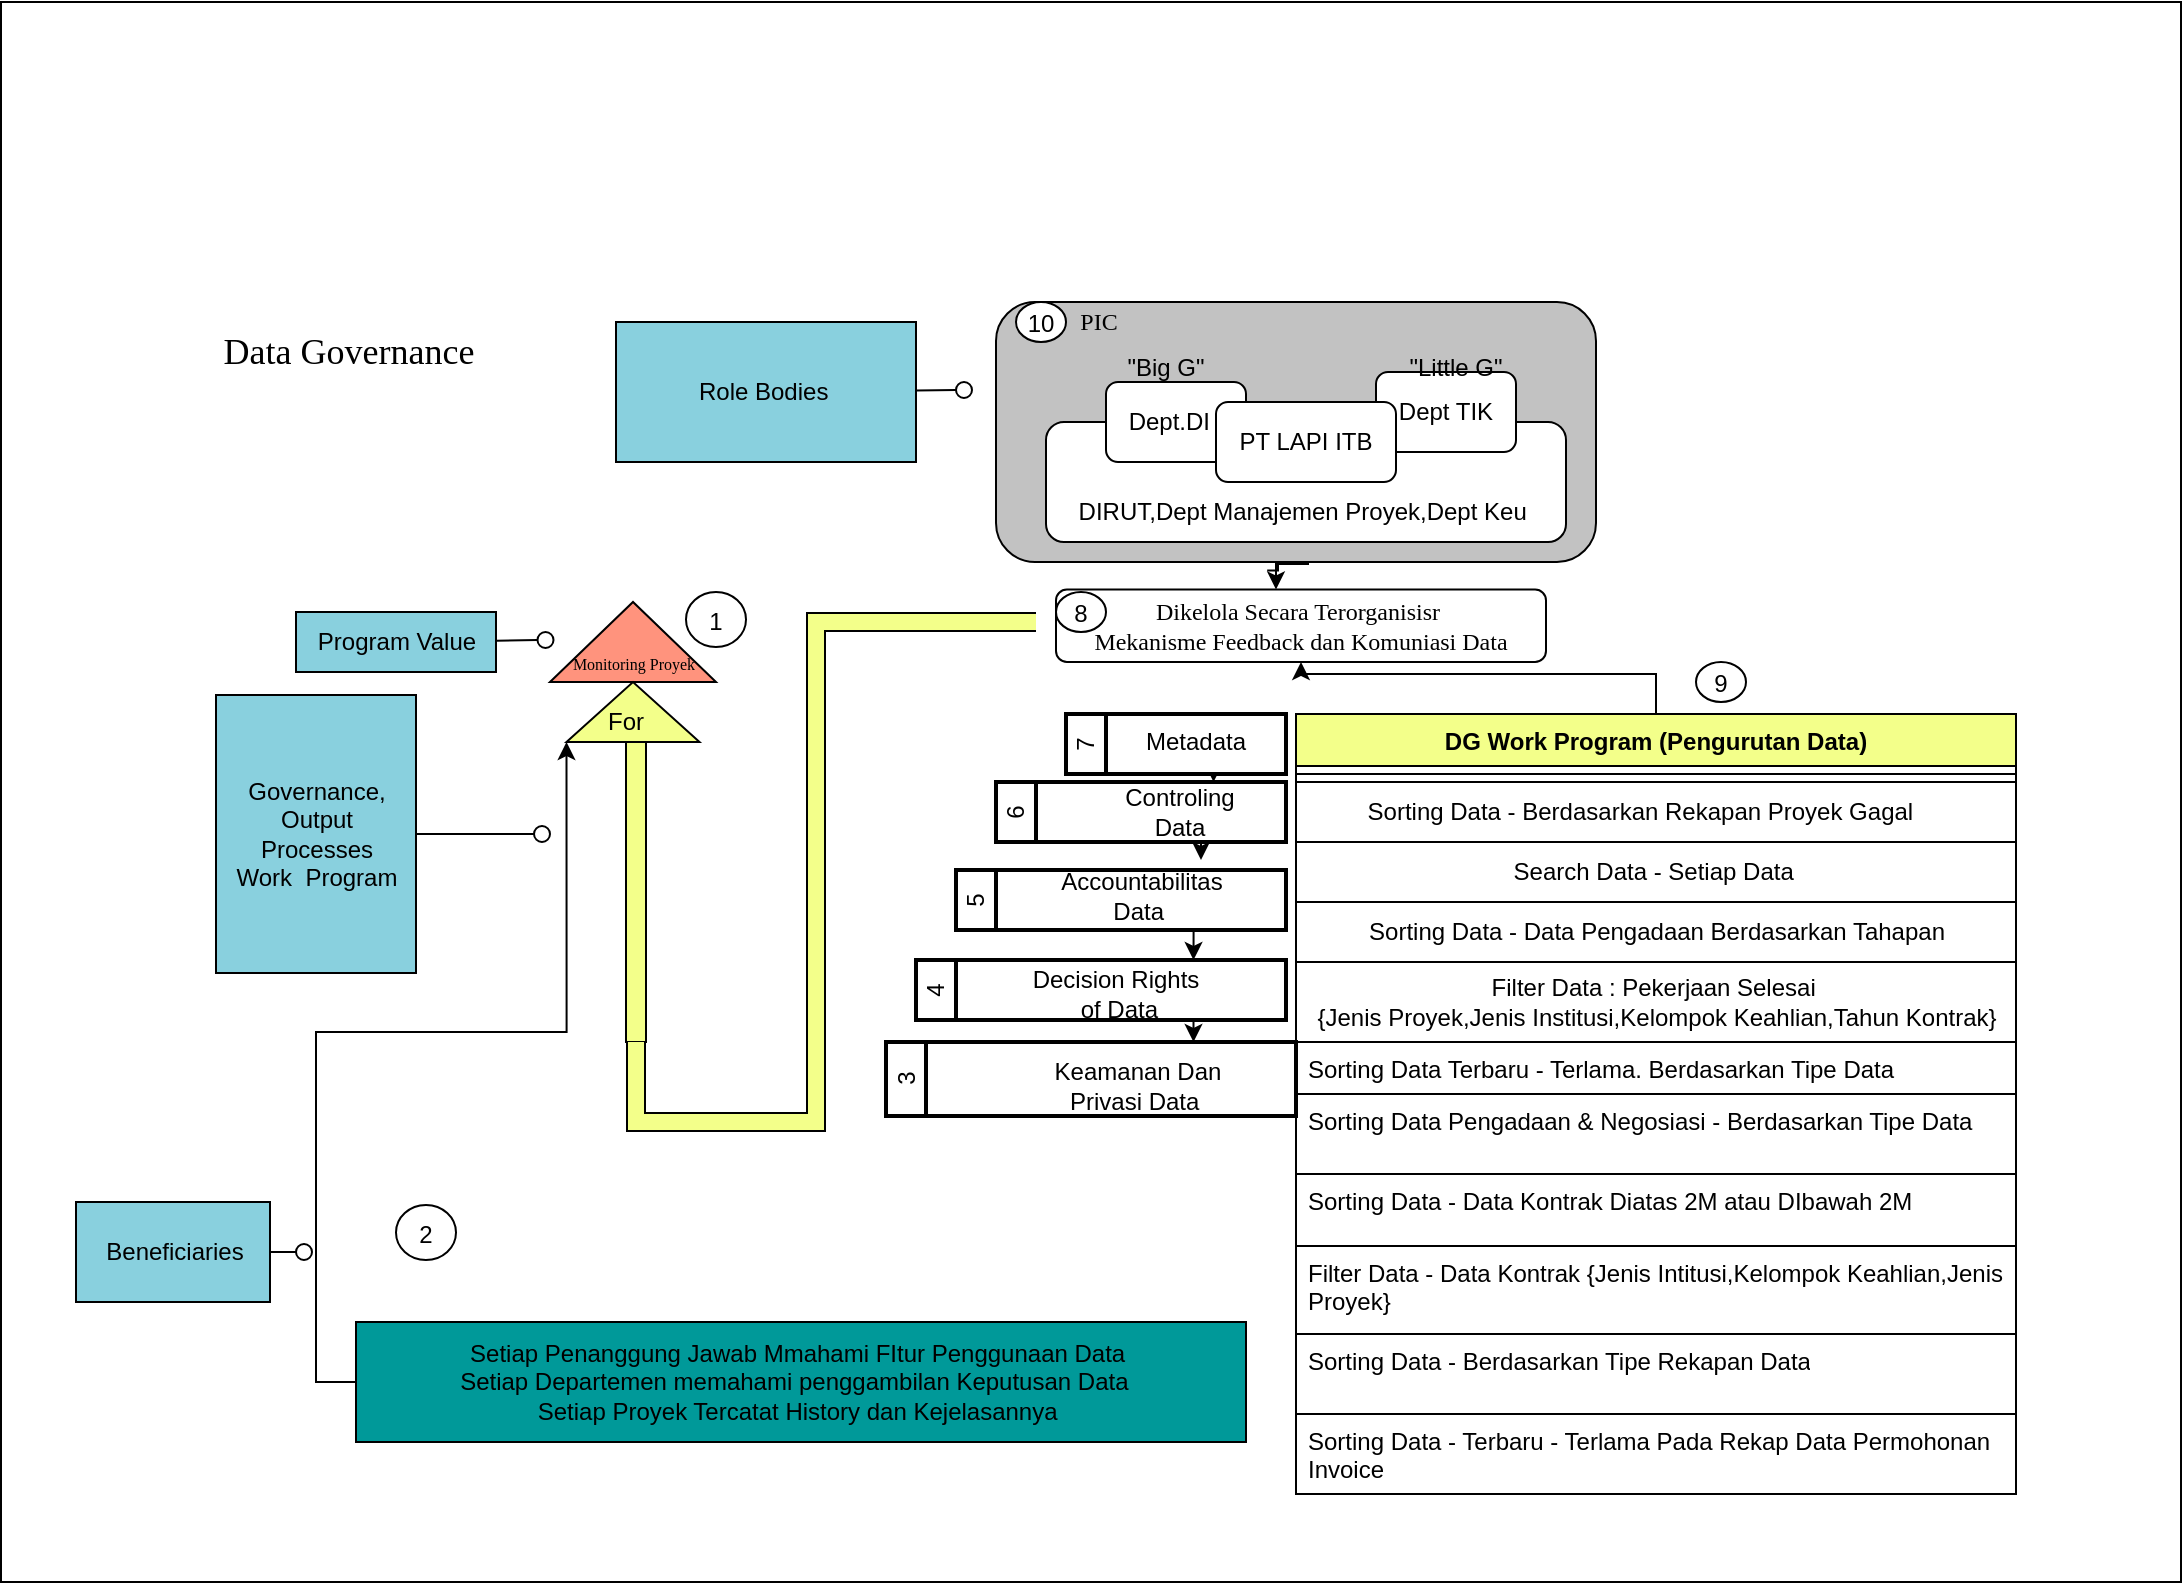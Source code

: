 <mxfile version="24.9.0">
  <diagram name="Page-1" id="YjU8-zHaeqy098PbflD1">
    <mxGraphModel dx="2585" dy="1135" grid="1" gridSize="10" guides="1" tooltips="1" connect="1" arrows="1" fold="1" page="1" pageScale="1" pageWidth="850" pageHeight="1100" math="0" shadow="0">
      <root>
        <mxCell id="0" />
        <mxCell id="1" parent="0" />
        <mxCell id="8Xkw_pBzQrpl9iHLKD2P-1" value="&lt;font style=&quot;font-size: 18px;&quot; face=&quot;Times New Roman&quot;&gt;Data Governance&lt;/font&gt;" style="text;html=1;align=center;verticalAlign=middle;whiteSpace=wrap;rounded=0;" parent="1" vertex="1">
          <mxGeometry x="220" y="430" width="133" height="50" as="geometry" />
        </mxCell>
        <mxCell id="8Xkw_pBzQrpl9iHLKD2P-3" value="" style="verticalLabelPosition=bottom;verticalAlign=top;html=1;shape=mxgraph.basic.acute_triangle;dx=0.5;fillColor=#FF937D;" parent="1" vertex="1">
          <mxGeometry x="387" y="580" width="83" height="40" as="geometry" />
        </mxCell>
        <mxCell id="8Xkw_pBzQrpl9iHLKD2P-4" value="&lt;font face=&quot;Times New Roman&quot; style=&quot;font-size: 8px;&quot;&gt;Monitoring Proyek&lt;/font&gt;" style="text;html=1;align=center;verticalAlign=middle;whiteSpace=wrap;rounded=0;fillColor=#FF8A66;strokeColor=#000000;" parent="1" vertex="1">
          <mxGeometry x="388.75" y="610" width="79.5" as="geometry" />
        </mxCell>
        <mxCell id="8Xkw_pBzQrpl9iHLKD2P-11" value="" style="verticalLabelPosition=bottom;verticalAlign=top;html=1;shape=mxgraph.basic.acute_triangle;dx=0.5;fillColor=#F3FF8A;" parent="1" vertex="1">
          <mxGeometry x="395.25" y="620" width="66.5" height="30" as="geometry" />
        </mxCell>
        <mxCell id="8Xkw_pBzQrpl9iHLKD2P-17" value="" style="html=1;points=[[0,0,0,0,5],[0,1,0,0,-5],[1,0,0,0,5],[1,1,0,0,-5]];perimeter=orthogonalPerimeter;outlineConnect=0;targetShapes=umlLifeline;portConstraint=eastwest;newEdgeStyle={&quot;curved&quot;:0,&quot;rounded&quot;:0};fillColor=#F3FF8A;" parent="1" vertex="1">
          <mxGeometry x="425" y="650" width="10" height="150" as="geometry" />
        </mxCell>
        <mxCell id="8Xkw_pBzQrpl9iHLKD2P-26" value="" style="shape=filledEdge;curved=0;rounded=0;fixDash=1;endArrow=none;strokeWidth=10;fillColor=#F3FF8A;edgeStyle=orthogonalEdgeStyle;html=1;" parent="1" source="8Xkw_pBzQrpl9iHLKD2P-17" edge="1">
          <mxGeometry width="60" height="40" relative="1" as="geometry">
            <mxPoint x="430" y="810" as="sourcePoint" />
            <mxPoint x="630" y="590" as="targetPoint" />
            <Array as="points">
              <mxPoint x="430" y="840" />
              <mxPoint x="520" y="840" />
              <mxPoint x="520" y="590" />
            </Array>
          </mxGeometry>
        </mxCell>
        <mxCell id="8Xkw_pBzQrpl9iHLKD2P-28" value="Dikelola Secara Terorganisisr&amp;nbsp;&lt;br&gt;Mekanisme Feedback dan Komuniasi Data" style="rounded=1;whiteSpace=wrap;html=1;fontFamily=Times New Roman;" parent="1" vertex="1">
          <mxGeometry x="640" y="573.75" width="245" height="36.25" as="geometry" />
        </mxCell>
        <mxCell id="8Xkw_pBzQrpl9iHLKD2P-35" value="" style="edgeStyle=orthogonalEdgeStyle;rounded=0;orthogonalLoop=1;jettySize=auto;html=1;exitX=0.452;exitY=1.033;exitDx=0;exitDy=0;exitPerimeter=0;" parent="1" source="8Xkw_pBzQrpl9iHLKD2P-30" target="8Xkw_pBzQrpl9iHLKD2P-28" edge="1">
          <mxGeometry relative="1" as="geometry">
            <mxPoint x="765" y="540" as="sourcePoint" />
            <Array as="points">
              <mxPoint x="751" y="540" />
              <mxPoint x="766" y="540" />
              <mxPoint x="766" y="561" />
              <mxPoint x="750" y="561" />
            </Array>
          </mxGeometry>
        </mxCell>
        <mxCell id="8Xkw_pBzQrpl9iHLKD2P-30" value="" style="rounded=1;whiteSpace=wrap;html=1;fillColor=#C2C2C2;" parent="1" vertex="1">
          <mxGeometry x="610" y="430" width="300" height="130" as="geometry" />
        </mxCell>
        <mxCell id="8Xkw_pBzQrpl9iHLKD2P-60" style="edgeStyle=orthogonalEdgeStyle;rounded=0;orthogonalLoop=1;jettySize=auto;html=1;exitX=0.5;exitY=0;exitDx=0;exitDy=0;entryX=0.5;entryY=0;entryDx=0;entryDy=0;" parent="1" source="8Xkw_pBzQrpl9iHLKD2P-31" target="8Xkw_pBzQrpl9iHLKD2P-34" edge="1">
          <mxGeometry relative="1" as="geometry" />
        </mxCell>
        <mxCell id="8Xkw_pBzQrpl9iHLKD2P-31" value="&lt;div&gt;&lt;br&gt;&lt;/div&gt;&lt;div&gt;&lt;br&gt;&lt;/div&gt;&lt;div&gt;DIRUT,Dept Manajemen Proyek,Dept Keu&amp;nbsp;&lt;/div&gt;" style="rounded=1;whiteSpace=wrap;html=1;" parent="1" vertex="1">
          <mxGeometry x="635" y="490" width="260" height="60" as="geometry" />
        </mxCell>
        <mxCell id="8Xkw_pBzQrpl9iHLKD2P-32" value="Dept.DI&amp;nbsp;&amp;nbsp;" style="rounded=1;whiteSpace=wrap;html=1;" parent="1" vertex="1">
          <mxGeometry x="665" y="470" width="70" height="40" as="geometry" />
        </mxCell>
        <mxCell id="8Xkw_pBzQrpl9iHLKD2P-33" value="Dept TIK" style="rounded=1;whiteSpace=wrap;html=1;" parent="1" vertex="1">
          <mxGeometry x="800" y="465" width="70" height="40" as="geometry" />
        </mxCell>
        <mxCell id="8Xkw_pBzQrpl9iHLKD2P-34" value="PT LAPI ITB" style="rounded=1;whiteSpace=wrap;html=1;" parent="1" vertex="1">
          <mxGeometry x="720" y="480" width="90" height="40" as="geometry" />
        </mxCell>
        <mxCell id="8Xkw_pBzQrpl9iHLKD2P-53" style="edgeStyle=orthogonalEdgeStyle;rounded=0;orthogonalLoop=1;jettySize=auto;html=1;exitX=0.5;exitY=0;exitDx=0;exitDy=0;" parent="1" source="8Xkw_pBzQrpl9iHLKD2P-38" target="8Xkw_pBzQrpl9iHLKD2P-28" edge="1">
          <mxGeometry relative="1" as="geometry" />
        </mxCell>
        <mxCell id="8Xkw_pBzQrpl9iHLKD2P-38" value="DG Work Program (Pengurutan Data)" style="swimlane;fontStyle=1;align=center;verticalAlign=top;childLayout=stackLayout;horizontal=1;startSize=26;horizontalStack=0;resizeParent=1;resizeParentMax=0;resizeLast=0;collapsible=1;marginBottom=0;whiteSpace=wrap;html=1;fillColor=#F3FF8A;" parent="1" vertex="1">
          <mxGeometry x="760" y="636" width="360" height="390" as="geometry">
            <mxRectangle x="760" y="636" width="100" height="30" as="alternateBounds" />
          </mxGeometry>
        </mxCell>
        <mxCell id="aRoDKcgYvZoyDMEqq8Cw-15" style="line;strokeWidth=1;fillColor=none;align=left;verticalAlign=middle;spacingTop=-1;spacingLeft=3;spacingRight=3;rotatable=0;labelPosition=right;points=[];portConstraint=eastwest;strokeColor=inherit;" parent="8Xkw_pBzQrpl9iHLKD2P-38" vertex="1">
          <mxGeometry y="26" width="360" height="8" as="geometry" />
        </mxCell>
        <mxCell id="aRoDKcgYvZoyDMEqq8Cw-11" value="Sorting Data - Berdasarkan Rekapan Proyek Gagal&amp;nbsp; &amp;nbsp; &amp;nbsp;" style="text;html=1;align=center;verticalAlign=middle;resizable=0;points=[];autosize=1;strokeColor=default;fillColor=none;" parent="8Xkw_pBzQrpl9iHLKD2P-38" vertex="1">
          <mxGeometry y="34" width="360" height="30" as="geometry" />
        </mxCell>
        <mxCell id="aRoDKcgYvZoyDMEqq8Cw-8" value="Search Data - Setiap Data&amp;nbsp;" style="text;html=1;align=center;verticalAlign=middle;resizable=0;points=[];autosize=1;strokeColor=default;fillColor=none;" parent="8Xkw_pBzQrpl9iHLKD2P-38" vertex="1">
          <mxGeometry y="64" width="360" height="30" as="geometry" />
        </mxCell>
        <mxCell id="aRoDKcgYvZoyDMEqq8Cw-10" value="Sorting Data - Data Pengadaan Berdasarkan Tahapan" style="text;html=1;align=center;verticalAlign=middle;resizable=0;points=[];autosize=1;strokeColor=default;fillColor=none;" parent="8Xkw_pBzQrpl9iHLKD2P-38" vertex="1">
          <mxGeometry y="94" width="360" height="30" as="geometry" />
        </mxCell>
        <mxCell id="aRoDKcgYvZoyDMEqq8Cw-13" value="Filter Data : Pekerjaan Selesai&amp;nbsp;&lt;div&gt;{Jenis Proyek,Jenis Institusi,Kelompok Keahlian,Tahun Kontrak}&lt;/div&gt;" style="text;html=1;align=center;verticalAlign=middle;resizable=0;points=[];autosize=1;strokeColor=none;fillColor=none;" parent="8Xkw_pBzQrpl9iHLKD2P-38" vertex="1">
          <mxGeometry y="124" width="360" height="40" as="geometry" />
        </mxCell>
        <mxCell id="8Xkw_pBzQrpl9iHLKD2P-42" value="Sorting Data Terbaru - Terlama. Berdasarkan Tipe Data&amp;nbsp;" style="text;strokeColor=default;fillColor=none;align=left;verticalAlign=top;spacingLeft=4;spacingRight=4;overflow=hidden;rotatable=0;points=[[0,0.5],[1,0.5]];portConstraint=eastwest;whiteSpace=wrap;html=1;strokeWidth=1;" parent="8Xkw_pBzQrpl9iHLKD2P-38" vertex="1">
          <mxGeometry y="164" width="360" height="26" as="geometry" />
        </mxCell>
        <mxCell id="8Xkw_pBzQrpl9iHLKD2P-43" value="Sorting Data Pengadaan &amp;amp; Negosiasi - Berdasarkan Tipe Data&amp;nbsp;" style="text;align=left;verticalAlign=top;spacingLeft=4;spacingRight=4;overflow=hidden;rotatable=0;points=[[0,0.5],[1,0.5]];portConstraint=eastwest;whiteSpace=wrap;html=1;strokeWidth=1;strokeColor=default;" parent="8Xkw_pBzQrpl9iHLKD2P-38" vertex="1">
          <mxGeometry y="190" width="360" height="40" as="geometry" />
        </mxCell>
        <mxCell id="8Xkw_pBzQrpl9iHLKD2P-41" value="Sorting Data - Data Kontrak Diatas 2M atau DIbawah 2M" style="text;strokeColor=default;fillColor=none;align=left;verticalAlign=top;spacingLeft=4;spacingRight=4;overflow=hidden;rotatable=0;points=[[0,0.5],[1,0.5]];portConstraint=eastwest;whiteSpace=wrap;html=1;strokeWidth=1;" parent="8Xkw_pBzQrpl9iHLKD2P-38" vertex="1">
          <mxGeometry y="230" width="360" height="36" as="geometry" />
        </mxCell>
        <mxCell id="aRoDKcgYvZoyDMEqq8Cw-6" value="Filter Data - Data Kontrak {Jenis Intitusi,Kelompok Keahlian,Jenis Proyek}" style="text;strokeColor=default;fillColor=none;align=left;verticalAlign=top;spacingLeft=4;spacingRight=4;overflow=hidden;rotatable=0;points=[[0,0.5],[1,0.5]];portConstraint=eastwest;whiteSpace=wrap;html=1;strokeWidth=1;" parent="8Xkw_pBzQrpl9iHLKD2P-38" vertex="1">
          <mxGeometry y="266" width="360" height="44" as="geometry" />
        </mxCell>
        <mxCell id="aRoDKcgYvZoyDMEqq8Cw-20" value="Sorting Data - Berdasarkan Tipe Rekapan Data" style="text;strokeColor=default;fillColor=none;align=left;verticalAlign=top;spacingLeft=4;spacingRight=4;overflow=hidden;rotatable=0;points=[[0,0.5],[1,0.5]];portConstraint=eastwest;whiteSpace=wrap;html=1;strokeWidth=1;" parent="8Xkw_pBzQrpl9iHLKD2P-38" vertex="1">
          <mxGeometry y="310" width="360" height="40" as="geometry" />
        </mxCell>
        <mxCell id="8Xkw_pBzQrpl9iHLKD2P-44" value="Sorting Data - Terbaru - Terlama Pada Rekap Data Permohonan Invoice&amp;nbsp;" style="text;strokeColor=none;fillColor=none;align=left;verticalAlign=top;spacingLeft=4;spacingRight=4;overflow=hidden;rotatable=0;points=[[0,0.5],[1,0.5]];portConstraint=eastwest;whiteSpace=wrap;html=1;strokeWidth=1;" parent="8Xkw_pBzQrpl9iHLKD2P-38" vertex="1">
          <mxGeometry y="350" width="360" height="40" as="geometry" />
        </mxCell>
        <mxCell id="8Xkw_pBzQrpl9iHLKD2P-54" style="edgeStyle=orthogonalEdgeStyle;rounded=0;orthogonalLoop=1;jettySize=auto;html=1;exitX=0.5;exitY=1;exitDx=0;exitDy=0;entryX=0.75;entryY=0;entryDx=0;entryDy=0;" parent="1" source="8Xkw_pBzQrpl9iHLKD2P-46" target="8Xkw_pBzQrpl9iHLKD2P-47" edge="1">
          <mxGeometry relative="1" as="geometry" />
        </mxCell>
        <mxCell id="8Xkw_pBzQrpl9iHLKD2P-46" value="7" style="swimlane;html=1;startSize=20;fontStyle=0;collapsible=0;horizontal=0;swimlaneLine=1;swimlaneFillColor=#ffffff;strokeWidth=2;whiteSpace=wrap;" parent="1" vertex="1">
          <mxGeometry x="645" y="636" width="110" height="30" as="geometry" />
        </mxCell>
        <mxCell id="aRoDKcgYvZoyDMEqq8Cw-26" value="Metadata" style="text;html=1;align=center;verticalAlign=middle;whiteSpace=wrap;rounded=0;" parent="8Xkw_pBzQrpl9iHLKD2P-46" vertex="1">
          <mxGeometry x="35" y="-1" width="60" height="30" as="geometry" />
        </mxCell>
        <mxCell id="8Xkw_pBzQrpl9iHLKD2P-47" value="6" style="swimlane;html=1;startSize=20;fontStyle=0;collapsible=0;horizontal=0;swimlaneLine=1;swimlaneFillColor=#ffffff;strokeWidth=2;whiteSpace=wrap;" parent="1" vertex="1">
          <mxGeometry x="610" y="670" width="145" height="30" as="geometry" />
        </mxCell>
        <mxCell id="aRoDKcgYvZoyDMEqq8Cw-31" value="Controling Data" style="text;html=1;align=center;verticalAlign=middle;whiteSpace=wrap;rounded=0;" parent="8Xkw_pBzQrpl9iHLKD2P-47" vertex="1">
          <mxGeometry x="60" width="63.75" height="30" as="geometry" />
        </mxCell>
        <mxCell id="8Xkw_pBzQrpl9iHLKD2P-56" style="edgeStyle=orthogonalEdgeStyle;rounded=0;orthogonalLoop=1;jettySize=auto;html=1;exitX=0.75;exitY=1;exitDx=0;exitDy=0;entryX=0.75;entryY=0;entryDx=0;entryDy=0;" parent="1" source="8Xkw_pBzQrpl9iHLKD2P-48" target="8Xkw_pBzQrpl9iHLKD2P-49" edge="1">
          <mxGeometry relative="1" as="geometry" />
        </mxCell>
        <mxCell id="8Xkw_pBzQrpl9iHLKD2P-48" value="5" style="swimlane;html=1;startSize=20;fontStyle=0;collapsible=0;horizontal=0;swimlaneLine=1;swimlaneFillColor=#ffffff;strokeWidth=2;whiteSpace=wrap;" parent="1" vertex="1">
          <mxGeometry x="590" y="714" width="165" height="30" as="geometry" />
        </mxCell>
        <mxCell id="aRoDKcgYvZoyDMEqq8Cw-35" value="Accountabilitas Data&amp;nbsp;" style="text;html=1;align=center;verticalAlign=middle;whiteSpace=wrap;rounded=0;" parent="8Xkw_pBzQrpl9iHLKD2P-48" vertex="1">
          <mxGeometry x="62.5" y="-5" width="60" height="35" as="geometry" />
        </mxCell>
        <mxCell id="8Xkw_pBzQrpl9iHLKD2P-57" style="edgeStyle=orthogonalEdgeStyle;rounded=0;orthogonalLoop=1;jettySize=auto;html=1;exitX=0.75;exitY=1;exitDx=0;exitDy=0;entryX=0.75;entryY=0;entryDx=0;entryDy=0;" parent="1" source="8Xkw_pBzQrpl9iHLKD2P-49" target="8Xkw_pBzQrpl9iHLKD2P-50" edge="1">
          <mxGeometry relative="1" as="geometry" />
        </mxCell>
        <mxCell id="8Xkw_pBzQrpl9iHLKD2P-49" value="4" style="swimlane;html=1;startSize=20;fontStyle=0;collapsible=0;horizontal=0;swimlaneLine=1;swimlaneFillColor=#ffffff;strokeWidth=2;whiteSpace=wrap;" parent="1" vertex="1">
          <mxGeometry x="570" y="759" width="185" height="30" as="geometry" />
        </mxCell>
        <mxCell id="aRoDKcgYvZoyDMEqq8Cw-36" value="&lt;br&gt;Decision Rights&lt;br&gt;&amp;nbsp;of Data" style="text;html=1;align=center;verticalAlign=middle;whiteSpace=wrap;rounded=0;" parent="8Xkw_pBzQrpl9iHLKD2P-49" vertex="1">
          <mxGeometry x="50" width="100" height="20" as="geometry" />
        </mxCell>
        <mxCell id="8Xkw_pBzQrpl9iHLKD2P-50" value="3" style="swimlane;html=1;startSize=20;fontStyle=0;collapsible=0;horizontal=0;swimlaneLine=1;swimlaneFillColor=#ffffff;strokeWidth=2;whiteSpace=wrap;" parent="1" vertex="1">
          <mxGeometry x="555" y="800" width="205" height="37" as="geometry" />
        </mxCell>
        <mxCell id="aRoDKcgYvZoyDMEqq8Cw-37" value="Keamanan Dan Privasi Data&amp;nbsp;" style="text;html=1;align=center;verticalAlign=middle;whiteSpace=wrap;rounded=0;" parent="8Xkw_pBzQrpl9iHLKD2P-50" vertex="1">
          <mxGeometry x="70" y="7" width="111.88" height="30" as="geometry" />
        </mxCell>
        <mxCell id="8Xkw_pBzQrpl9iHLKD2P-51" value="Setiap Penanggung Jawab Mmahami FItur Penggunaan Data&amp;nbsp;&lt;br&gt;Setiap Departemen memahami penggambilan Keputusan Data&amp;nbsp;&amp;nbsp;&lt;br&gt;Setiap Proyek Tercatat History dan Kejelasannya&amp;nbsp;" style="rounded=0;whiteSpace=wrap;html=1;fillColor=#009999;" parent="1" vertex="1">
          <mxGeometry x="290" y="940" width="445" height="60" as="geometry" />
        </mxCell>
        <mxCell id="8Xkw_pBzQrpl9iHLKD2P-58" style="edgeStyle=orthogonalEdgeStyle;rounded=0;orthogonalLoop=1;jettySize=auto;html=1;exitX=0;exitY=0.5;exitDx=0;exitDy=0;entryX=0;entryY=1;entryDx=0;entryDy=0;entryPerimeter=0;" parent="1" source="8Xkw_pBzQrpl9iHLKD2P-51" target="8Xkw_pBzQrpl9iHLKD2P-11" edge="1">
          <mxGeometry relative="1" as="geometry" />
        </mxCell>
        <mxCell id="8Xkw_pBzQrpl9iHLKD2P-61" value="For" style="text;html=1;align=center;verticalAlign=middle;whiteSpace=wrap;rounded=0;" parent="1" vertex="1">
          <mxGeometry x="400" y="630" width="50" height="20" as="geometry" />
        </mxCell>
        <mxCell id="8Xkw_pBzQrpl9iHLKD2P-63" value="Program Value" style="html=1;rounded=0;fillColor=#89D0DE;" parent="1" vertex="1">
          <mxGeometry x="260" y="585" width="100" height="30" as="geometry" />
        </mxCell>
        <mxCell id="8Xkw_pBzQrpl9iHLKD2P-64" value="" style="endArrow=none;html=1;rounded=0;align=center;verticalAlign=top;endFill=0;labelBackgroundColor=none;endSize=2;" parent="1" source="8Xkw_pBzQrpl9iHLKD2P-63" target="8Xkw_pBzQrpl9iHLKD2P-65" edge="1">
          <mxGeometry relative="1" as="geometry" />
        </mxCell>
        <mxCell id="8Xkw_pBzQrpl9iHLKD2P-65" value="" style="ellipse;html=1;fontSize=11;align=center;fillColor=none;points=[];aspect=fixed;resizable=0;verticalAlign=bottom;labelPosition=center;verticalLabelPosition=top;flipH=1;" parent="1" vertex="1">
          <mxGeometry x="380.75" y="595" width="8" height="8" as="geometry" />
        </mxCell>
        <mxCell id="8Xkw_pBzQrpl9iHLKD2P-70" value="Governance,&lt;br&gt;Output&lt;br&gt;Processes&lt;br&gt;Work&amp;nbsp; Program" style="html=1;rounded=0;fillColor=#89D0DE;" parent="1" vertex="1">
          <mxGeometry x="220" y="626.5" width="100" height="139" as="geometry" />
        </mxCell>
        <mxCell id="8Xkw_pBzQrpl9iHLKD2P-71" value="" style="endArrow=none;html=1;rounded=0;align=center;verticalAlign=top;endFill=0;labelBackgroundColor=none;endSize=2;" parent="1" source="8Xkw_pBzQrpl9iHLKD2P-70" target="8Xkw_pBzQrpl9iHLKD2P-72" edge="1">
          <mxGeometry relative="1" as="geometry" />
        </mxCell>
        <mxCell id="8Xkw_pBzQrpl9iHLKD2P-72" value="" style="ellipse;html=1;fontSize=11;align=center;fillColor=none;points=[];aspect=fixed;resizable=0;verticalAlign=bottom;labelPosition=center;verticalLabelPosition=top;flipH=1;" parent="1" vertex="1">
          <mxGeometry x="379" y="692" width="8" height="8" as="geometry" />
        </mxCell>
        <mxCell id="8Xkw_pBzQrpl9iHLKD2P-75" value="Beneficiaries" style="html=1;rounded=0;fillColor=#89D0DE;" parent="1" vertex="1">
          <mxGeometry x="150" y="880" width="97" height="50" as="geometry" />
        </mxCell>
        <mxCell id="8Xkw_pBzQrpl9iHLKD2P-76" value="" style="endArrow=none;html=1;rounded=0;align=center;verticalAlign=top;endFill=0;labelBackgroundColor=none;endSize=2;" parent="1" source="8Xkw_pBzQrpl9iHLKD2P-75" target="8Xkw_pBzQrpl9iHLKD2P-77" edge="1">
          <mxGeometry relative="1" as="geometry" />
        </mxCell>
        <mxCell id="8Xkw_pBzQrpl9iHLKD2P-77" value="" style="ellipse;html=1;fontSize=11;align=center;fillColor=none;points=[];aspect=fixed;resizable=0;verticalAlign=bottom;labelPosition=center;verticalLabelPosition=top;flipH=1;" parent="1" vertex="1">
          <mxGeometry x="260" y="901" width="8" height="8" as="geometry" />
        </mxCell>
        <mxCell id="8Xkw_pBzQrpl9iHLKD2P-78" value="Role Bodies&amp;nbsp;" style="html=1;rounded=0;fillColor=#89D0DE;" parent="1" vertex="1">
          <mxGeometry x="420" y="440" width="150" height="70" as="geometry" />
        </mxCell>
        <mxCell id="8Xkw_pBzQrpl9iHLKD2P-79" value="" style="endArrow=none;html=1;rounded=0;align=center;verticalAlign=top;endFill=0;labelBackgroundColor=none;endSize=2;" parent="1" source="8Xkw_pBzQrpl9iHLKD2P-78" target="8Xkw_pBzQrpl9iHLKD2P-80" edge="1">
          <mxGeometry relative="1" as="geometry" />
        </mxCell>
        <mxCell id="8Xkw_pBzQrpl9iHLKD2P-80" value="" style="ellipse;html=1;fontSize=11;align=center;fillColor=none;points=[];aspect=fixed;resizable=0;verticalAlign=bottom;labelPosition=center;verticalLabelPosition=top;flipH=1;" parent="1" vertex="1">
          <mxGeometry x="590" y="470" width="8" height="8" as="geometry" />
        </mxCell>
        <mxCell id="8Xkw_pBzQrpl9iHLKD2P-81" value="10" style="ellipse;" parent="1" vertex="1">
          <mxGeometry x="620" y="430" width="25" height="20" as="geometry" />
        </mxCell>
        <mxCell id="8Xkw_pBzQrpl9iHLKD2P-82" value="8" style="ellipse;" parent="1" vertex="1">
          <mxGeometry x="640" y="575" width="25" height="20" as="geometry" />
        </mxCell>
        <mxCell id="8Xkw_pBzQrpl9iHLKD2P-83" value="9" style="ellipse;" parent="1" vertex="1">
          <mxGeometry x="960" y="610" width="25" height="20" as="geometry" />
        </mxCell>
        <mxCell id="8Xkw_pBzQrpl9iHLKD2P-91" value="2" style="ellipse;" parent="1" vertex="1">
          <mxGeometry x="310" y="881.5" width="30" height="27.5" as="geometry" />
        </mxCell>
        <mxCell id="8Xkw_pBzQrpl9iHLKD2P-92" value="1" style="ellipse;" parent="1" vertex="1">
          <mxGeometry x="455" y="575" width="30" height="27.5" as="geometry" />
        </mxCell>
        <mxCell id="aRoDKcgYvZoyDMEqq8Cw-1" value="&lt;font face=&quot;Times New Roman&quot;&gt;PIC&amp;nbsp;&lt;/font&gt;" style="text;html=1;align=center;verticalAlign=middle;whiteSpace=wrap;rounded=0;" parent="1" vertex="1">
          <mxGeometry x="632.5" y="425" width="60" height="30" as="geometry" />
        </mxCell>
        <mxCell id="aRoDKcgYvZoyDMEqq8Cw-3" value="&quot;Big G&quot;" style="text;html=1;align=center;verticalAlign=middle;whiteSpace=wrap;rounded=0;" parent="1" vertex="1">
          <mxGeometry x="665" y="448" width="60" height="30" as="geometry" />
        </mxCell>
        <mxCell id="aRoDKcgYvZoyDMEqq8Cw-4" value="&quot;Little G&quot;" style="text;html=1;align=center;verticalAlign=middle;whiteSpace=wrap;rounded=0;" parent="1" vertex="1">
          <mxGeometry x="810" y="448" width="60" height="30" as="geometry" />
        </mxCell>
        <mxCell id="aRoDKcgYvZoyDMEqq8Cw-38" style="edgeStyle=orthogonalEdgeStyle;rounded=0;orthogonalLoop=1;jettySize=auto;html=1;exitX=0.75;exitY=1;exitDx=0;exitDy=0;entryX=1;entryY=0;entryDx=0;entryDy=0;" parent="1" source="aRoDKcgYvZoyDMEqq8Cw-31" target="aRoDKcgYvZoyDMEqq8Cw-35" edge="1">
          <mxGeometry relative="1" as="geometry">
            <Array as="points">
              <mxPoint x="712" y="700" />
            </Array>
          </mxGeometry>
        </mxCell>
        <mxCell id="aRoDKcgYvZoyDMEqq8Cw-39" value="" style="rounded=0;whiteSpace=wrap;html=1;fillColor=none;" parent="1" vertex="1">
          <mxGeometry x="112.5" y="280" width="1090" height="790" as="geometry" />
        </mxCell>
      </root>
    </mxGraphModel>
  </diagram>
</mxfile>
